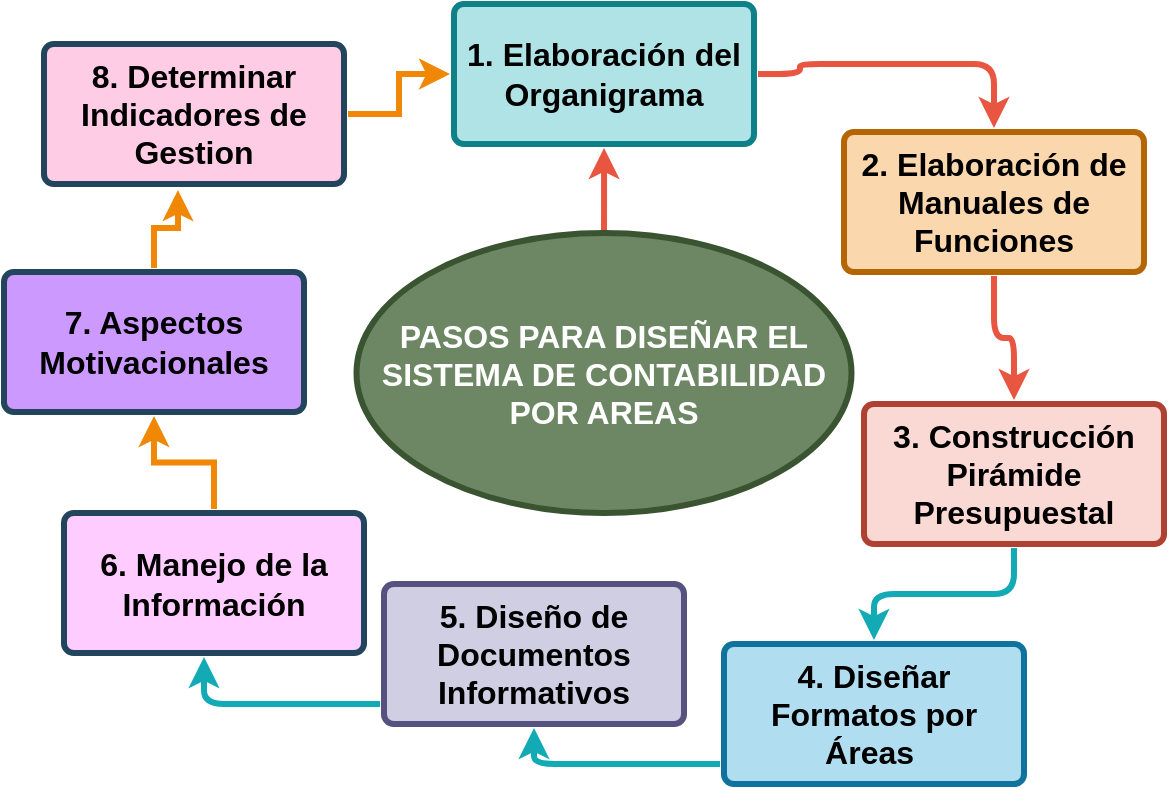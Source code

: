 <mxfile version="13.8.0" type="github">
  <diagram id="6a731a19-8d31-9384-78a2-239565b7b9f0" name="Page-1">
    <mxGraphModel dx="1422" dy="800" grid="1" gridSize="10" guides="1" tooltips="1" connect="1" arrows="1" fold="1" page="1" pageScale="1" pageWidth="1169" pageHeight="827" background="#ffffff" math="0" shadow="0">
      <root>
        <mxCell id="0" />
        <mxCell id="1" parent="0" />
        <mxCell id="tkT9zs-I1wRjXPEmRSMs-1786" style="edgeStyle=orthogonalEdgeStyle;rounded=1;orthogonalLoop=1;jettySize=auto;html=1;entryX=0.5;entryY=0;entryDx=0;entryDy=0;shadow=0;fontSize=14;fontColor=#FFFFFF;fontStyle=1;strokeColor=#E85642;strokeWidth=3;fillColor=#b0e3e6;labelBackgroundColor=none;spacing=5;startFill=0;" edge="1" parent="1" source="1749" target="tkT9zs-I1wRjXPEmRSMs-1783">
          <mxGeometry relative="1" as="geometry">
            <Array as="points">
              <mxPoint x="668" y="315" />
              <mxPoint x="668" y="310" />
              <mxPoint x="765" y="310" />
            </Array>
          </mxGeometry>
        </mxCell>
        <mxCell id="1749" value="1. Elaboración del Organigrama" style="rounded=1;whiteSpace=wrap;html=1;shadow=0;labelBackgroundColor=none;strokeColor=#0e8088;strokeWidth=3;fillColor=#b0e3e6;fontFamily=Helvetica;fontSize=16;align=center;fontStyle=1;spacing=5;arcSize=7;perimeterSpacing=2;" parent="1" vertex="1">
          <mxGeometry x="495" y="280" width="150" height="70" as="geometry" />
        </mxCell>
        <mxCell id="1766" value="" style="edgeStyle=none;rounded=0;jumpStyle=none;html=1;shadow=0;labelBackgroundColor=none;startArrow=none;startFill=0;endArrow=classic;endFill=1;jettySize=auto;orthogonalLoop=1;strokeColor=#F08705;strokeWidth=3;fontFamily=Helvetica;fontSize=14;fontColor=#FFFFFF;spacing=5;" parent="1" target="1765" edge="1">
          <mxGeometry relative="1" as="geometry">
            <mxPoint x="641.111" y="198.5" as="sourcePoint" />
          </mxGeometry>
        </mxCell>
        <mxCell id="1768" value="" style="edgeStyle=none;rounded=0;jumpStyle=none;html=1;shadow=0;labelBackgroundColor=none;startArrow=none;startFill=0;endArrow=classic;endFill=1;jettySize=auto;orthogonalLoop=1;strokeColor=#F08705;strokeWidth=3;fontFamily=Helvetica;fontSize=14;fontColor=#FFFFFF;spacing=5;" parent="1" target="1767" edge="1">
          <mxGeometry relative="1" as="geometry">
            <mxPoint x="570" y="198.5" as="sourcePoint" />
          </mxGeometry>
        </mxCell>
        <mxCell id="1770" value="" style="edgeStyle=none;rounded=0;jumpStyle=none;html=1;shadow=0;labelBackgroundColor=none;startArrow=none;startFill=0;endArrow=classic;endFill=1;jettySize=auto;orthogonalLoop=1;strokeColor=#F08705;strokeWidth=3;fontFamily=Helvetica;fontSize=14;fontColor=#FFFFFF;spacing=5;" parent="1" target="1769" edge="1">
          <mxGeometry relative="1" as="geometry">
            <mxPoint x="498.889" y="198.5" as="sourcePoint" />
          </mxGeometry>
        </mxCell>
        <mxCell id="tkT9zs-I1wRjXPEmRSMs-1782" style="edgeStyle=orthogonalEdgeStyle;rounded=1;orthogonalLoop=1;jettySize=auto;html=1;entryX=0.5;entryY=1;entryDx=0;entryDy=0;shadow=0;fontSize=14;fontColor=#FFFFFF;fontStyle=1;strokeColor=#E85642;strokeWidth=3;fillColor=#b0e3e6;labelBackgroundColor=none;spacing=5;startFill=0;" edge="1" parent="1" source="tkT9zs-I1wRjXPEmRSMs-1779" target="1749">
          <mxGeometry relative="1" as="geometry" />
        </mxCell>
        <mxCell id="tkT9zs-I1wRjXPEmRSMs-1779" value="&lt;span&gt;PASOS PARA DISEÑAR EL SISTEMA DE CONTABILIDAD POR AREAS&lt;/span&gt;" style="ellipse;whiteSpace=wrap;html=1;fillColor=#6d8764;shadow=0;rounded=1;fontSize=16;fontStyle=1;strokeWidth=3;spacing=5;arcSize=7;strokeColor=#3A5431;fontColor=#ffffff;" vertex="1" parent="1">
          <mxGeometry x="446.25" y="394.5" width="247.5" height="140" as="geometry" />
        </mxCell>
        <mxCell id="tkT9zs-I1wRjXPEmRSMs-1789" style="edgeStyle=orthogonalEdgeStyle;rounded=1;orthogonalLoop=1;jettySize=auto;html=1;shadow=0;fontSize=14;fontColor=#FFFFFF;fontStyle=1;strokeColor=#E85642;strokeWidth=3;fillColor=#b0e3e6;labelBackgroundColor=none;spacing=5;startFill=0;" edge="1" parent="1" source="tkT9zs-I1wRjXPEmRSMs-1783" target="tkT9zs-I1wRjXPEmRSMs-1788">
          <mxGeometry relative="1" as="geometry" />
        </mxCell>
        <mxCell id="tkT9zs-I1wRjXPEmRSMs-1783" value="2. Elaboración de Manuales de Funciones" style="rounded=1;whiteSpace=wrap;html=1;shadow=0;labelBackgroundColor=none;strokeColor=#b46504;strokeWidth=3;fillColor=#fad7ac;fontFamily=Helvetica;fontSize=16;align=center;fontStyle=1;spacing=5;arcSize=7;perimeterSpacing=2;" vertex="1" parent="1">
          <mxGeometry x="690" y="344" width="150" height="70" as="geometry" />
        </mxCell>
        <mxCell id="tkT9zs-I1wRjXPEmRSMs-1791" style="edgeStyle=orthogonalEdgeStyle;rounded=1;orthogonalLoop=1;jettySize=auto;html=1;shadow=0;fontSize=14;fontColor=#FFFFFF;fontStyle=1;strokeColor=#12AAB5;strokeWidth=3;fillColor=#b0e3e6;labelBackgroundColor=none;spacing=5;startFill=0;" edge="1" parent="1" source="tkT9zs-I1wRjXPEmRSMs-1788" target="tkT9zs-I1wRjXPEmRSMs-1790">
          <mxGeometry relative="1" as="geometry" />
        </mxCell>
        <mxCell id="tkT9zs-I1wRjXPEmRSMs-1788" value="3. Construcción Pirámide Presupuestal" style="rounded=1;whiteSpace=wrap;html=1;shadow=0;labelBackgroundColor=none;strokeColor=#ae4132;strokeWidth=3;fillColor=#fad9d5;fontFamily=Helvetica;fontSize=16;align=center;fontStyle=1;spacing=5;arcSize=7;perimeterSpacing=2;" vertex="1" parent="1">
          <mxGeometry x="700" y="480" width="150" height="70" as="geometry" />
        </mxCell>
        <mxCell id="tkT9zs-I1wRjXPEmRSMs-1793" style="edgeStyle=orthogonalEdgeStyle;rounded=1;orthogonalLoop=1;jettySize=auto;html=1;entryX=0.5;entryY=1;entryDx=0;entryDy=0;shadow=0;fontSize=14;fontColor=#FFFFFF;fontStyle=1;strokeColor=#12AAB5;strokeWidth=3;fillColor=#b0e3e6;labelBackgroundColor=none;spacing=5;startFill=0;" edge="1" parent="1" source="tkT9zs-I1wRjXPEmRSMs-1790" target="tkT9zs-I1wRjXPEmRSMs-1792">
          <mxGeometry relative="1" as="geometry">
            <Array as="points">
              <mxPoint x="535" y="660" />
            </Array>
          </mxGeometry>
        </mxCell>
        <mxCell id="tkT9zs-I1wRjXPEmRSMs-1790" value="4. Diseñar Formatos por Áreas&amp;nbsp;" style="rounded=1;whiteSpace=wrap;html=1;shadow=0;labelBackgroundColor=none;strokeColor=#10739e;strokeWidth=3;fillColor=#b1ddf0;fontFamily=Helvetica;fontSize=16;align=center;fontStyle=1;spacing=5;arcSize=7;perimeterSpacing=2;" vertex="1" parent="1">
          <mxGeometry x="630" y="600" width="150" height="70" as="geometry" />
        </mxCell>
        <mxCell id="tkT9zs-I1wRjXPEmRSMs-1796" style="edgeStyle=orthogonalEdgeStyle;rounded=1;orthogonalLoop=1;jettySize=auto;html=1;shadow=0;fontSize=14;fontColor=#FFFFFF;strokeColor=#12AAB5;strokeWidth=3;labelBackgroundColor=none;spacing=5;startFill=0;fontStyle=1;fillColor=#b0e3e6;" edge="1" parent="1" source="tkT9zs-I1wRjXPEmRSMs-1792" target="tkT9zs-I1wRjXPEmRSMs-1794">
          <mxGeometry relative="1" as="geometry">
            <Array as="points">
              <mxPoint x="370" y="630" />
            </Array>
          </mxGeometry>
        </mxCell>
        <mxCell id="tkT9zs-I1wRjXPEmRSMs-1792" value="5. Diseño de Documentos Informativos" style="rounded=1;whiteSpace=wrap;html=1;shadow=0;labelBackgroundColor=none;strokeColor=#56517e;strokeWidth=3;fillColor=#d0cee2;fontFamily=Helvetica;fontSize=16;align=center;fontStyle=1;spacing=5;arcSize=7;perimeterSpacing=2;" vertex="1" parent="1">
          <mxGeometry x="460" y="570" width="150" height="70" as="geometry" />
        </mxCell>
        <mxCell id="tkT9zs-I1wRjXPEmRSMs-1803" style="edgeStyle=orthogonalEdgeStyle;rounded=0;orthogonalLoop=1;jettySize=auto;html=1;entryX=0.5;entryY=1;entryDx=0;entryDy=0;shadow=0;fontSize=14;fontColor=#FFFFFF;strokeColor=#F08705;strokeWidth=3;labelBackgroundColor=none;spacing=5;endFill=1;startFill=0;" edge="1" parent="1" source="tkT9zs-I1wRjXPEmRSMs-1794" target="tkT9zs-I1wRjXPEmRSMs-1797">
          <mxGeometry relative="1" as="geometry" />
        </mxCell>
        <mxCell id="tkT9zs-I1wRjXPEmRSMs-1794" value="6. Manejo de la Información" style="rounded=1;whiteSpace=wrap;html=1;shadow=0;labelBackgroundColor=none;strokeColor=#23445d;strokeWidth=3;fontFamily=Helvetica;fontSize=16;align=center;fontStyle=1;spacing=5;arcSize=7;perimeterSpacing=2;fillColor=#FFCCFF;" vertex="1" parent="1">
          <mxGeometry x="300" y="534.5" width="150" height="70" as="geometry" />
        </mxCell>
        <mxCell id="tkT9zs-I1wRjXPEmRSMs-1804" style="edgeStyle=orthogonalEdgeStyle;rounded=0;orthogonalLoop=1;jettySize=auto;html=1;entryX=0.448;entryY=1.014;entryDx=0;entryDy=0;entryPerimeter=0;shadow=0;fontSize=14;fontColor=#FFFFFF;strokeColor=#F08705;strokeWidth=3;labelBackgroundColor=none;spacing=5;endFill=1;startFill=0;" edge="1" parent="1" source="tkT9zs-I1wRjXPEmRSMs-1797" target="tkT9zs-I1wRjXPEmRSMs-1800">
          <mxGeometry relative="1" as="geometry" />
        </mxCell>
        <mxCell id="tkT9zs-I1wRjXPEmRSMs-1797" value="7. Aspectos Motivacionales" style="rounded=1;whiteSpace=wrap;html=1;shadow=0;labelBackgroundColor=none;strokeColor=#23445d;strokeWidth=3;fontFamily=Helvetica;fontSize=16;align=center;fontStyle=1;spacing=5;arcSize=7;perimeterSpacing=2;fillColor=#CC99FF;" vertex="1" parent="1">
          <mxGeometry x="270" y="414" width="150" height="70" as="geometry" />
        </mxCell>
        <mxCell id="tkT9zs-I1wRjXPEmRSMs-1805" style="edgeStyle=orthogonalEdgeStyle;rounded=0;orthogonalLoop=1;jettySize=auto;html=1;entryX=0;entryY=0.5;entryDx=0;entryDy=0;shadow=0;fontSize=14;fontColor=#FFFFFF;strokeColor=#F08705;strokeWidth=3;labelBackgroundColor=none;spacing=5;endFill=1;startFill=0;" edge="1" parent="1" source="tkT9zs-I1wRjXPEmRSMs-1800" target="1749">
          <mxGeometry relative="1" as="geometry" />
        </mxCell>
        <mxCell id="tkT9zs-I1wRjXPEmRSMs-1800" value="8. Determinar Indicadores de Gestion" style="rounded=1;whiteSpace=wrap;html=1;shadow=0;labelBackgroundColor=none;strokeColor=#23445d;strokeWidth=3;fontFamily=Helvetica;fontSize=16;align=center;fontStyle=1;spacing=5;arcSize=7;perimeterSpacing=2;fillColor=#FFCCE6;" vertex="1" parent="1">
          <mxGeometry x="290" y="300" width="150" height="70" as="geometry" />
        </mxCell>
      </root>
    </mxGraphModel>
  </diagram>
</mxfile>
